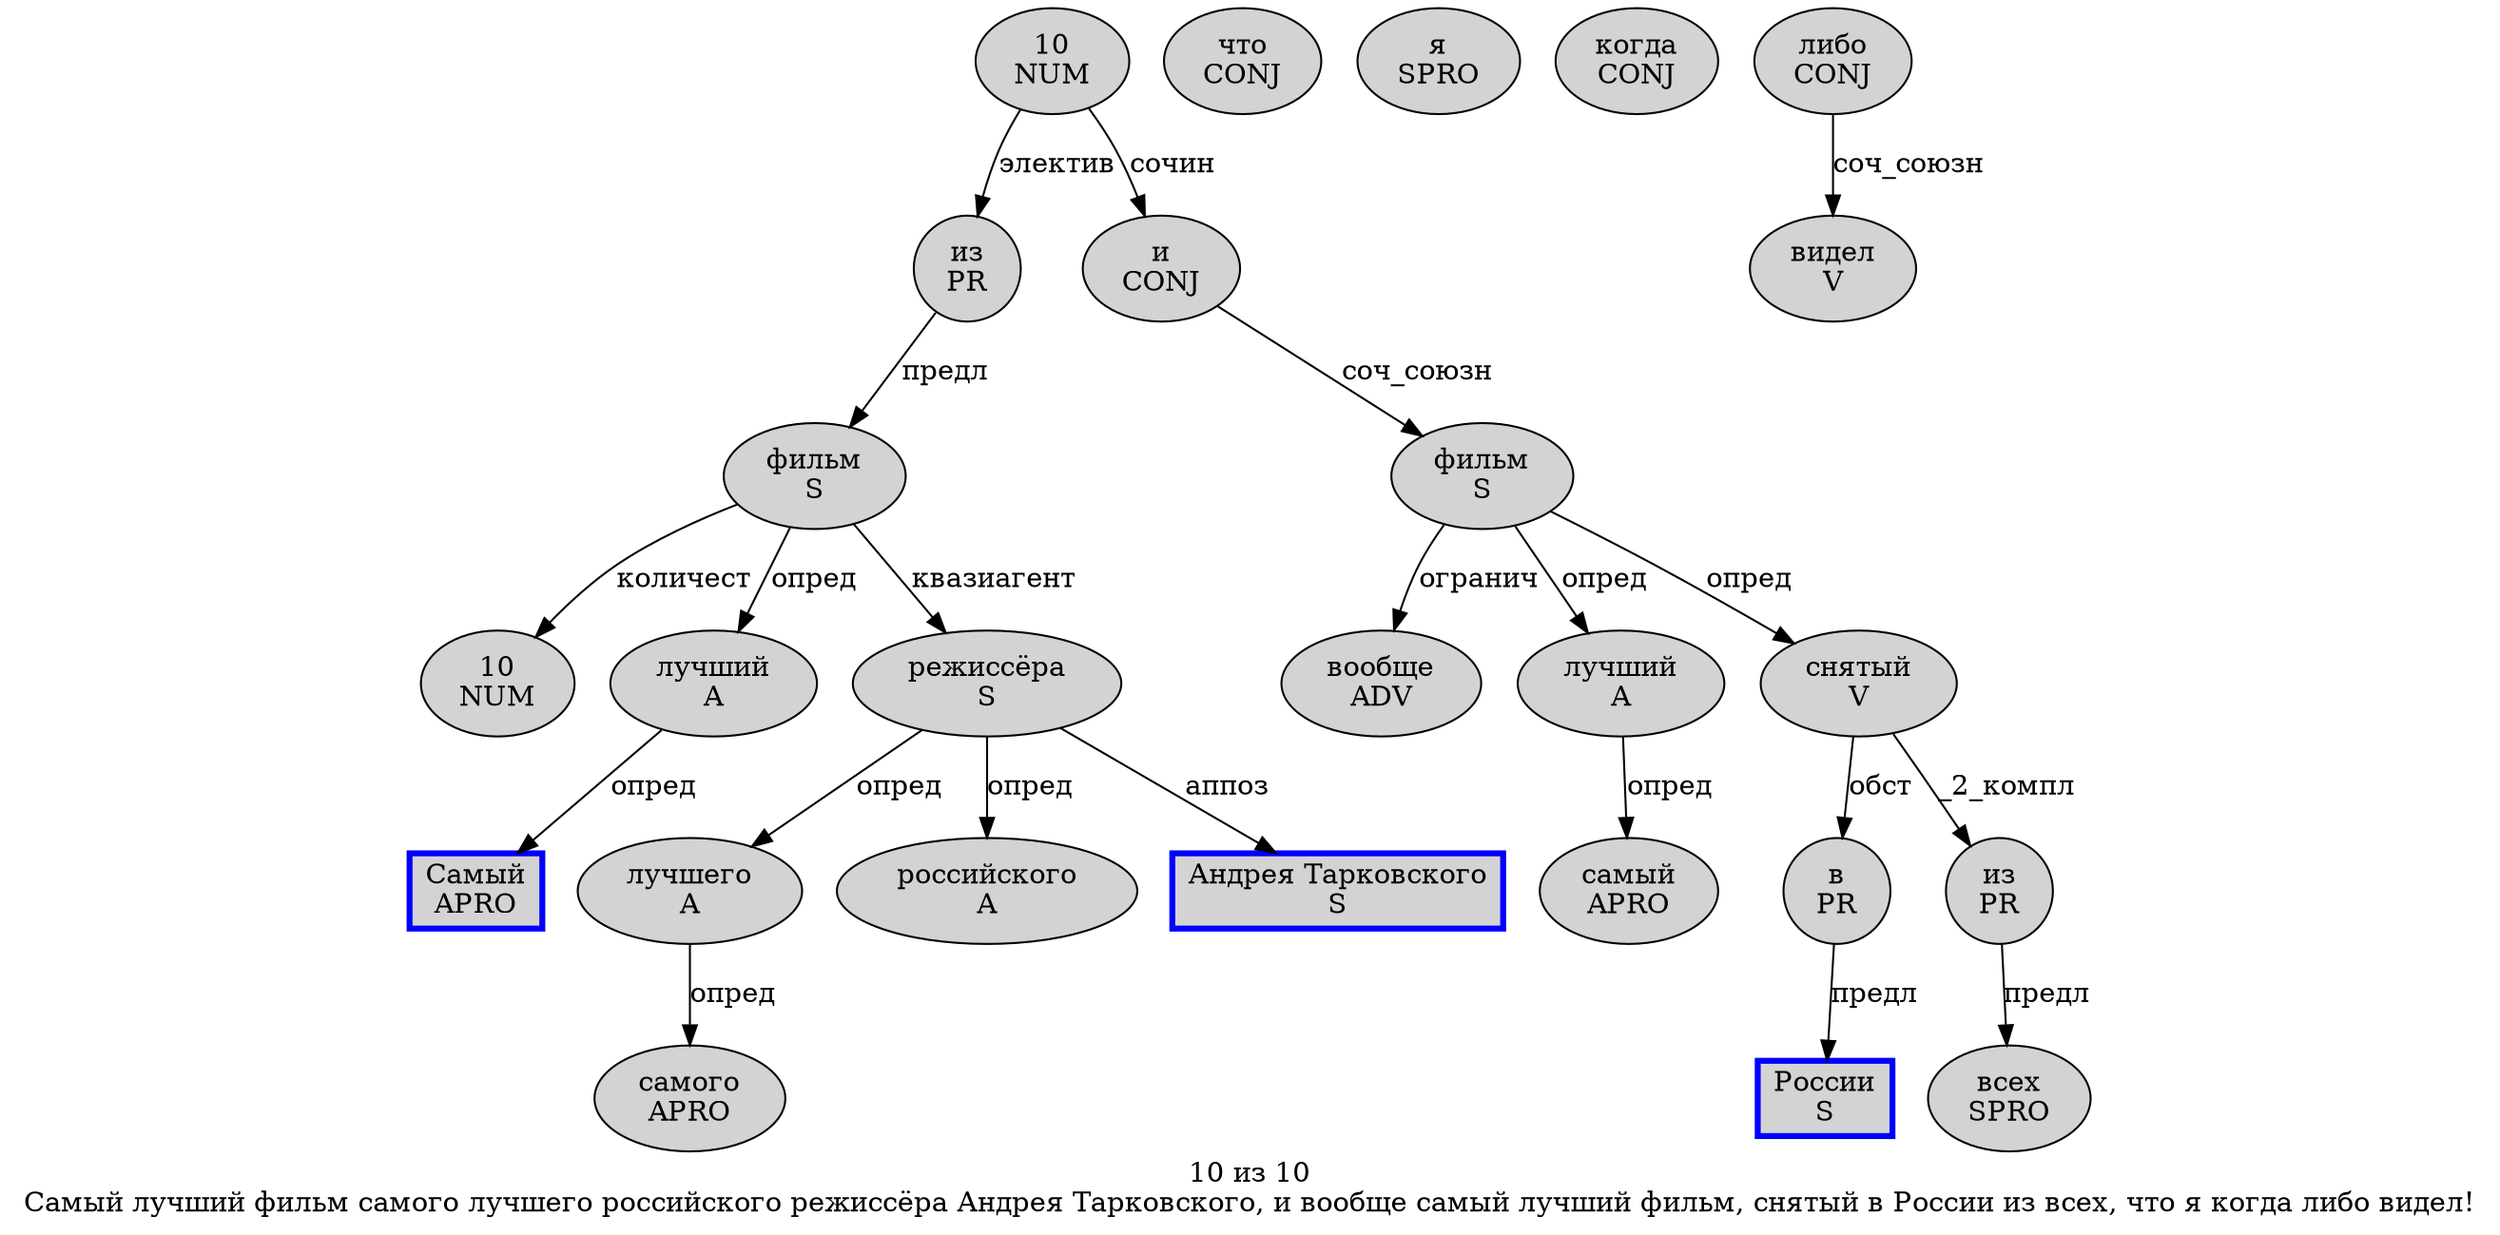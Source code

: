 digraph SENTENCE_2211 {
	graph [label="10 из 10
Самый лучший фильм самого лучшего российского режиссёра Андрея Тарковского, и вообще самый лучший фильм, снятый в России из всех, что я когда либо видел!"]
	node [style=filled]
		0 [label="10
NUM" color="" fillcolor=lightgray penwidth=1 shape=ellipse]
		1 [label="из
PR" color="" fillcolor=lightgray penwidth=1 shape=ellipse]
		2 [label="10
NUM" color="" fillcolor=lightgray penwidth=1 shape=ellipse]
		3 [label="Самый
APRO" color=blue fillcolor=lightgray penwidth=3 shape=box]
		4 [label="лучший
A" color="" fillcolor=lightgray penwidth=1 shape=ellipse]
		5 [label="фильм
S" color="" fillcolor=lightgray penwidth=1 shape=ellipse]
		6 [label="самого
APRO" color="" fillcolor=lightgray penwidth=1 shape=ellipse]
		7 [label="лучшего
A" color="" fillcolor=lightgray penwidth=1 shape=ellipse]
		8 [label="российского
A" color="" fillcolor=lightgray penwidth=1 shape=ellipse]
		9 [label="режиссёра
S" color="" fillcolor=lightgray penwidth=1 shape=ellipse]
		10 [label="Андрея Тарковского
S" color=blue fillcolor=lightgray penwidth=3 shape=box]
		12 [label="и
CONJ" color="" fillcolor=lightgray penwidth=1 shape=ellipse]
		13 [label="вообще
ADV" color="" fillcolor=lightgray penwidth=1 shape=ellipse]
		14 [label="самый
APRO" color="" fillcolor=lightgray penwidth=1 shape=ellipse]
		15 [label="лучший
A" color="" fillcolor=lightgray penwidth=1 shape=ellipse]
		16 [label="фильм
S" color="" fillcolor=lightgray penwidth=1 shape=ellipse]
		18 [label="снятый
V" color="" fillcolor=lightgray penwidth=1 shape=ellipse]
		19 [label="в
PR" color="" fillcolor=lightgray penwidth=1 shape=ellipse]
		20 [label="России
S" color=blue fillcolor=lightgray penwidth=3 shape=box]
		21 [label="из
PR" color="" fillcolor=lightgray penwidth=1 shape=ellipse]
		22 [label="всех
SPRO" color="" fillcolor=lightgray penwidth=1 shape=ellipse]
		24 [label="что
CONJ" color="" fillcolor=lightgray penwidth=1 shape=ellipse]
		25 [label="я
SPRO" color="" fillcolor=lightgray penwidth=1 shape=ellipse]
		26 [label="когда
CONJ" color="" fillcolor=lightgray penwidth=1 shape=ellipse]
		27 [label="либо
CONJ" color="" fillcolor=lightgray penwidth=1 shape=ellipse]
		28 [label="видел
V" color="" fillcolor=lightgray penwidth=1 shape=ellipse]
			19 -> 20 [label="предл"]
			7 -> 6 [label="опред"]
			9 -> 7 [label="опред"]
			9 -> 8 [label="опред"]
			9 -> 10 [label="аппоз"]
			15 -> 14 [label="опред"]
			4 -> 3 [label="опред"]
			16 -> 13 [label="огранич"]
			16 -> 15 [label="опред"]
			16 -> 18 [label="опред"]
			21 -> 22 [label="предл"]
			12 -> 16 [label="соч_союзн"]
			18 -> 19 [label="обст"]
			18 -> 21 [label="_2_компл"]
			1 -> 5 [label="предл"]
			5 -> 2 [label="количест"]
			5 -> 4 [label="опред"]
			5 -> 9 [label="квазиагент"]
			0 -> 1 [label="электив"]
			0 -> 12 [label="сочин"]
			27 -> 28 [label="соч_союзн"]
}